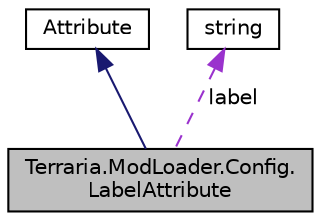 digraph "Terraria.ModLoader.Config.LabelAttribute"
{
 // LATEX_PDF_SIZE
  edge [fontname="Helvetica",fontsize="10",labelfontname="Helvetica",labelfontsize="10"];
  node [fontname="Helvetica",fontsize="10",shape=record];
  Node1 [label="Terraria.ModLoader.Config.\lLabelAttribute",height=0.2,width=0.4,color="black", fillcolor="grey75", style="filled", fontcolor="black",tooltip="This attribute sets a label for the property, field, or class for use in the ModConfig UI...."];
  Node2 -> Node1 [dir="back",color="midnightblue",fontsize="10",style="solid",fontname="Helvetica"];
  Node2 [label="Attribute",height=0.2,width=0.4,color="black", fillcolor="white", style="filled",URL="$class_attribute.html",tooltip=" "];
  Node3 -> Node1 [dir="back",color="darkorchid3",fontsize="10",style="dashed",label=" label" ,fontname="Helvetica"];
  Node3 [label="string",height=0.2,width=0.4,color="black", fillcolor="white", style="filled",tooltip=" "];
}
